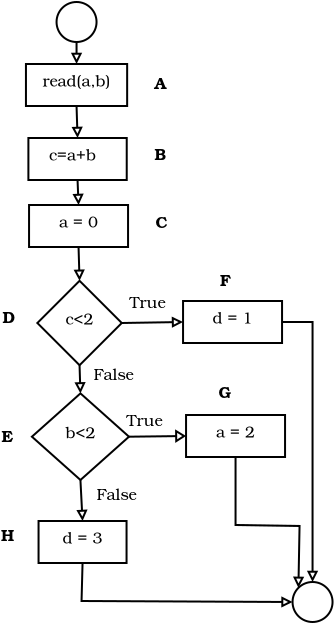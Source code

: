 <?xml version="1.0" encoding="UTF-8"?>
<dia:diagram xmlns:dia="http://www.lysator.liu.se/~alla/dia/"><dia:layer name="Background" visible="true"><dia:object type="Flowchart - Box" version="0" id="O0"><dia:attribute name="obj_pos"><dia:point val="16.52,4.1"/></dia:attribute><dia:attribute name="obj_bb"><dia:rectangle val="16.47,4.05;21.63,6.25"/></dia:attribute><dia:attribute name="elem_corner"><dia:point val="16.52,4.1"/></dia:attribute><dia:attribute name="elem_width"><dia:real val="5.06"/></dia:attribute><dia:attribute name="elem_height"><dia:real val="2.1"/></dia:attribute><dia:attribute name="show_background"><dia:boolean val="true"/></dia:attribute><dia:attribute name="padding"><dia:real val="0.5"/></dia:attribute><dia:attribute name="text"><dia:composite type="text"><dia:attribute name="string"><dia:string>#read(a,b)#</dia:string></dia:attribute><dia:attribute name="font"><dia:font name="Bookman-Light"/></dia:attribute><dia:attribute name="height"><dia:real val="1"/></dia:attribute><dia:attribute name="pos"><dia:point val="19.05,5.45"/></dia:attribute><dia:attribute name="color"><dia:color val="#000000"/></dia:attribute><dia:attribute name="alignment"><dia:enum val="1"/></dia:attribute></dia:composite></dia:attribute></dia:object><dia:object type="Flowchart - Box" version="0" id="O1"><dia:attribute name="obj_pos"><dia:point val="16.642,7.8"/></dia:attribute><dia:attribute name="obj_bb"><dia:rectangle val="16.591,7.75;21.608,9.95"/></dia:attribute><dia:attribute name="elem_corner"><dia:point val="16.642,7.8"/></dia:attribute><dia:attribute name="elem_width"><dia:real val="4.917"/></dia:attribute><dia:attribute name="elem_height"><dia:real val="2.1"/></dia:attribute><dia:attribute name="show_background"><dia:boolean val="true"/></dia:attribute><dia:attribute name="padding"><dia:real val="0.5"/></dia:attribute><dia:attribute name="text"><dia:composite type="text"><dia:attribute name="string"><dia:string># c=a+b   #</dia:string></dia:attribute><dia:attribute name="font"><dia:font name="Bookman-Light"/></dia:attribute><dia:attribute name="height"><dia:real val="1"/></dia:attribute><dia:attribute name="pos"><dia:point val="19.1,9.15"/></dia:attribute><dia:attribute name="color"><dia:color val="#000000"/></dia:attribute><dia:attribute name="alignment"><dia:enum val="1"/></dia:attribute></dia:composite></dia:attribute></dia:object><dia:object type="Flowchart - Box" version="0" id="O2"><dia:attribute name="obj_pos"><dia:point val="16.675,11.15"/></dia:attribute><dia:attribute name="obj_bb"><dia:rectangle val="16.625,11.1;21.675,13.3"/></dia:attribute><dia:attribute name="elem_corner"><dia:point val="16.675,11.15"/></dia:attribute><dia:attribute name="elem_width"><dia:real val="4.95"/></dia:attribute><dia:attribute name="elem_height"><dia:real val="2.1"/></dia:attribute><dia:attribute name="show_background"><dia:boolean val="true"/></dia:attribute><dia:attribute name="padding"><dia:real val="0.5"/></dia:attribute><dia:attribute name="text"><dia:composite type="text"><dia:attribute name="string"><dia:string>#   a = 0   #</dia:string></dia:attribute><dia:attribute name="font"><dia:font name="Bookman-Light"/></dia:attribute><dia:attribute name="height"><dia:real val="1"/></dia:attribute><dia:attribute name="pos"><dia:point val="19.15,12.5"/></dia:attribute><dia:attribute name="color"><dia:color val="#000000"/></dia:attribute><dia:attribute name="alignment"><dia:enum val="1"/></dia:attribute></dia:composite></dia:attribute></dia:object><dia:object type="Flowchart - Diamond" version="0" id="O3"><dia:attribute name="obj_pos"><dia:point val="17.09,14.94"/></dia:attribute><dia:attribute name="obj_bb"><dia:rectangle val="17.04,14.89;21.36,19.21"/></dia:attribute><dia:attribute name="elem_corner"><dia:point val="17.09,14.94"/></dia:attribute><dia:attribute name="elem_width"><dia:real val="4.22"/></dia:attribute><dia:attribute name="elem_height"><dia:real val="4.22"/></dia:attribute><dia:attribute name="show_background"><dia:boolean val="true"/></dia:attribute><dia:attribute name="padding"><dia:real val="0.354"/></dia:attribute><dia:attribute name="text"><dia:composite type="text"><dia:attribute name="string"><dia:string>#c&lt;2#</dia:string></dia:attribute><dia:attribute name="font"><dia:font name="Bookman-Light"/></dia:attribute><dia:attribute name="height"><dia:real val="1"/></dia:attribute><dia:attribute name="pos"><dia:point val="19.2,17.35"/></dia:attribute><dia:attribute name="color"><dia:color val="#000000"/></dia:attribute><dia:attribute name="alignment"><dia:enum val="1"/></dia:attribute></dia:composite></dia:attribute></dia:object><dia:object type="Flowchart - Box" version="0" id="O4"><dia:attribute name="obj_pos"><dia:point val="24.375,15.95"/></dia:attribute><dia:attribute name="obj_bb"><dia:rectangle val="24.325,15.9;29.375,18.1"/></dia:attribute><dia:attribute name="elem_corner"><dia:point val="24.375,15.95"/></dia:attribute><dia:attribute name="elem_width"><dia:real val="4.95"/></dia:attribute><dia:attribute name="elem_height"><dia:real val="2.1"/></dia:attribute><dia:attribute name="show_background"><dia:boolean val="true"/></dia:attribute><dia:attribute name="padding"><dia:real val="0.5"/></dia:attribute><dia:attribute name="text"><dia:composite type="text"><dia:attribute name="string"><dia:string>#   d = 1   #</dia:string></dia:attribute><dia:attribute name="font"><dia:font name="Bookman-Light"/></dia:attribute><dia:attribute name="height"><dia:real val="1"/></dia:attribute><dia:attribute name="pos"><dia:point val="26.85,17.3"/></dia:attribute><dia:attribute name="color"><dia:color val="#000000"/></dia:attribute><dia:attribute name="alignment"><dia:enum val="1"/></dia:attribute></dia:composite></dia:attribute></dia:object><dia:object type="Flowchart - Diamond" version="0" id="O5"><dia:attribute name="obj_pos"><dia:point val="16.818,20.57"/></dia:attribute><dia:attribute name="obj_bb"><dia:rectangle val="16.768,20.52;21.721,24.95"/></dia:attribute><dia:attribute name="elem_corner"><dia:point val="16.818,20.57"/></dia:attribute><dia:attribute name="elem_width"><dia:real val="4.853"/></dia:attribute><dia:attribute name="elem_height"><dia:real val="4.329"/></dia:attribute><dia:attribute name="show_background"><dia:boolean val="true"/></dia:attribute><dia:attribute name="padding"><dia:real val="0.354"/></dia:attribute><dia:attribute name="text"><dia:composite type="text"><dia:attribute name="string"><dia:string>#b&lt;2#</dia:string></dia:attribute><dia:attribute name="font"><dia:font name="Bookman-Light"/></dia:attribute><dia:attribute name="height"><dia:real val="1"/></dia:attribute><dia:attribute name="pos"><dia:point val="19.244,23.035"/></dia:attribute><dia:attribute name="color"><dia:color val="#000000"/></dia:attribute><dia:attribute name="alignment"><dia:enum val="1"/></dia:attribute></dia:composite></dia:attribute></dia:object><dia:object type="Flowchart - Box" version="0" id="O6"><dia:attribute name="obj_pos"><dia:point val="24.525,21.65"/></dia:attribute><dia:attribute name="obj_bb"><dia:rectangle val="24.475,21.6;29.525,23.8"/></dia:attribute><dia:attribute name="elem_corner"><dia:point val="24.525,21.65"/></dia:attribute><dia:attribute name="elem_width"><dia:real val="4.95"/></dia:attribute><dia:attribute name="elem_height"><dia:real val="2.1"/></dia:attribute><dia:attribute name="show_background"><dia:boolean val="true"/></dia:attribute><dia:attribute name="padding"><dia:real val="0.5"/></dia:attribute><dia:attribute name="text"><dia:composite type="text"><dia:attribute name="string"><dia:string>#   a = 2   #</dia:string></dia:attribute><dia:attribute name="font"><dia:font name="Bookman-Light"/></dia:attribute><dia:attribute name="height"><dia:real val="1"/></dia:attribute><dia:attribute name="pos"><dia:point val="27,23"/></dia:attribute><dia:attribute name="color"><dia:color val="#000000"/></dia:attribute><dia:attribute name="alignment"><dia:enum val="1"/></dia:attribute></dia:composite></dia:attribute></dia:object><dia:object type="Flowchart - Box" version="0" id="O7"><dia:attribute name="obj_pos"><dia:point val="17.15,26.95"/></dia:attribute><dia:attribute name="obj_bb"><dia:rectangle val="17.1,26.9;21.6,29.1"/></dia:attribute><dia:attribute name="elem_corner"><dia:point val="17.15,26.95"/></dia:attribute><dia:attribute name="elem_width"><dia:real val="4.4"/></dia:attribute><dia:attribute name="elem_height"><dia:real val="2.1"/></dia:attribute><dia:attribute name="show_background"><dia:boolean val="true"/></dia:attribute><dia:attribute name="padding"><dia:real val="0.5"/></dia:attribute><dia:attribute name="text"><dia:composite type="text"><dia:attribute name="string"><dia:string>#  d = 3  #</dia:string></dia:attribute><dia:attribute name="font"><dia:font name="Bookman-Light"/></dia:attribute><dia:attribute name="height"><dia:real val="1"/></dia:attribute><dia:attribute name="pos"><dia:point val="19.35,28.3"/></dia:attribute><dia:attribute name="color"><dia:color val="#000000"/></dia:attribute><dia:attribute name="alignment"><dia:enum val="1"/></dia:attribute></dia:composite></dia:attribute></dia:object><dia:object type="Flowchart - Ellipse" version="0" id="O8"><dia:attribute name="obj_pos"><dia:point val="18.05,1"/></dia:attribute><dia:attribute name="obj_bb"><dia:rectangle val="18,0.95;20.1,3.05"/></dia:attribute><dia:attribute name="elem_corner"><dia:point val="18.05,1"/></dia:attribute><dia:attribute name="elem_width"><dia:real val="2"/></dia:attribute><dia:attribute name="elem_height"><dia:real val="2"/></dia:attribute><dia:attribute name="show_background"><dia:boolean val="true"/></dia:attribute><dia:attribute name="padding"><dia:real val="0.354"/></dia:attribute><dia:attribute name="text"><dia:composite type="text"><dia:attribute name="string"><dia:string>##</dia:string></dia:attribute><dia:attribute name="font"><dia:font name="Bookman-Light"/></dia:attribute><dia:attribute name="height"><dia:real val="1"/></dia:attribute><dia:attribute name="pos"><dia:point val="19.05,2.3"/></dia:attribute><dia:attribute name="color"><dia:color val="#000000"/></dia:attribute><dia:attribute name="alignment"><dia:enum val="1"/></dia:attribute></dia:composite></dia:attribute></dia:object><dia:object type="Flowchart - Ellipse" version="0" id="O9"><dia:attribute name="obj_pos"><dia:point val="29.85,30"/></dia:attribute><dia:attribute name="obj_bb"><dia:rectangle val="29.8,29.95;31.9,32.05"/></dia:attribute><dia:attribute name="elem_corner"><dia:point val="29.85,30"/></dia:attribute><dia:attribute name="elem_width"><dia:real val="2"/></dia:attribute><dia:attribute name="elem_height"><dia:real val="2"/></dia:attribute><dia:attribute name="show_background"><dia:boolean val="true"/></dia:attribute><dia:attribute name="padding"><dia:real val="0.354"/></dia:attribute><dia:attribute name="text"><dia:composite type="text"><dia:attribute name="string"><dia:string>##</dia:string></dia:attribute><dia:attribute name="font"><dia:font name="Bookman-Light"/></dia:attribute><dia:attribute name="height"><dia:real val="1"/></dia:attribute><dia:attribute name="pos"><dia:point val="30.85,31.3"/></dia:attribute><dia:attribute name="color"><dia:color val="#000000"/></dia:attribute><dia:attribute name="alignment"><dia:enum val="1"/></dia:attribute></dia:composite></dia:attribute></dia:object><dia:object type="Standard - Line" version="0" id="O10"><dia:attribute name="obj_pos"><dia:point val="19.05,3"/></dia:attribute><dia:attribute name="obj_bb"><dia:rectangle val="18.65,2.95;19.45,4.15"/></dia:attribute><dia:attribute name="conn_endpoints"><dia:point val="19.05,3"/><dia:point val="19.05,4.1"/></dia:attribute><dia:attribute name="numcp"><dia:int val="1"/></dia:attribute><dia:attribute name="line_width"><dia:real val="0.1"/></dia:attribute><dia:attribute name="end_arrow"><dia:enum val="2"/></dia:attribute><dia:attribute name="end_arrow_length"><dia:real val="0.4"/></dia:attribute><dia:attribute name="end_arrow_width"><dia:real val="0.4"/></dia:attribute><dia:connections><dia:connection handle="0" to="O8" connection="12"/><dia:connection handle="1" to="O0" connection="2"/></dia:connections></dia:object><dia:object type="Standard - Line" version="0" id="O11"><dia:attribute name="obj_pos"><dia:point val="19.05,6.2"/></dia:attribute><dia:attribute name="obj_bb"><dia:rectangle val="18.699,6.148;19.501,7.862"/></dia:attribute><dia:attribute name="conn_endpoints"><dia:point val="19.05,6.2"/><dia:point val="19.1,7.8"/></dia:attribute><dia:attribute name="numcp"><dia:int val="1"/></dia:attribute><dia:attribute name="line_width"><dia:real val="0.1"/></dia:attribute><dia:attribute name="end_arrow"><dia:enum val="2"/></dia:attribute><dia:attribute name="end_arrow_length"><dia:real val="0.4"/></dia:attribute><dia:attribute name="end_arrow_width"><dia:real val="0.4"/></dia:attribute><dia:connections><dia:connection handle="0" to="O0" connection="13"/><dia:connection handle="1" to="O1" connection="2"/></dia:connections></dia:object><dia:object type="Standard - Line" version="0" id="O12"><dia:attribute name="obj_pos"><dia:point val="19.1,9.9"/></dia:attribute><dia:attribute name="obj_bb"><dia:rectangle val="18.748,9.848;19.552,11.216"/></dia:attribute><dia:attribute name="conn_endpoints"><dia:point val="19.1,9.9"/><dia:point val="19.15,11.15"/></dia:attribute><dia:attribute name="numcp"><dia:int val="1"/></dia:attribute><dia:attribute name="line_width"><dia:real val="0.1"/></dia:attribute><dia:attribute name="end_arrow"><dia:enum val="2"/></dia:attribute><dia:attribute name="end_arrow_length"><dia:real val="0.4"/></dia:attribute><dia:attribute name="end_arrow_width"><dia:real val="0.4"/></dia:attribute><dia:connections><dia:connection handle="0" to="O1" connection="13"/><dia:connection handle="1" to="O2" connection="2"/></dia:connections></dia:object><dia:object type="Standard - Line" version="0" id="O13"><dia:attribute name="obj_pos"><dia:point val="19.15,13.25"/></dia:attribute><dia:attribute name="obj_bb"><dia:rectangle val="18.799,13.198;19.601,15.002"/></dia:attribute><dia:attribute name="conn_endpoints"><dia:point val="19.15,13.25"/><dia:point val="19.2,14.94"/></dia:attribute><dia:attribute name="numcp"><dia:int val="1"/></dia:attribute><dia:attribute name="line_width"><dia:real val="0.1"/></dia:attribute><dia:attribute name="end_arrow"><dia:enum val="2"/></dia:attribute><dia:attribute name="end_arrow_length"><dia:real val="0.4"/></dia:attribute><dia:attribute name="end_arrow_width"><dia:real val="0.4"/></dia:attribute><dia:connections><dia:connection handle="0" to="O2" connection="13"/><dia:connection handle="1" to="O3" connection="0"/></dia:connections></dia:object><dia:object type="Standard - Line" version="0" id="O14"><dia:attribute name="obj_pos"><dia:point val="21.31,17.05"/></dia:attribute><dia:attribute name="obj_bb"><dia:rectangle val="21.259,16.599;24.431,17.401"/></dia:attribute><dia:attribute name="conn_endpoints"><dia:point val="21.31,17.05"/><dia:point val="24.375,17"/></dia:attribute><dia:attribute name="numcp"><dia:int val="1"/></dia:attribute><dia:attribute name="line_width"><dia:real val="0.1"/></dia:attribute><dia:attribute name="end_arrow"><dia:enum val="2"/></dia:attribute><dia:attribute name="end_arrow_length"><dia:real val="0.4"/></dia:attribute><dia:attribute name="end_arrow_width"><dia:real val="0.4"/></dia:attribute><dia:connections><dia:connection handle="0" to="O3" connection="4"/><dia:connection handle="1" to="O4" connection="7"/></dia:connections></dia:object><dia:object type="Standard - Line" version="0" id="O15"><dia:attribute name="obj_pos"><dia:point val="19.2,19.16"/></dia:attribute><dia:attribute name="obj_bb"><dia:rectangle val="18.843,19.109;19.646,20.633"/></dia:attribute><dia:attribute name="conn_endpoints"><dia:point val="19.2,19.16"/><dia:point val="19.244,20.57"/></dia:attribute><dia:attribute name="numcp"><dia:int val="1"/></dia:attribute><dia:attribute name="line_width"><dia:real val="0.1"/></dia:attribute><dia:attribute name="end_arrow"><dia:enum val="2"/></dia:attribute><dia:attribute name="end_arrow_length"><dia:real val="0.4"/></dia:attribute><dia:attribute name="end_arrow_width"><dia:real val="0.4"/></dia:attribute><dia:connections><dia:connection handle="0" to="O3" connection="8"/><dia:connection handle="1" to="O5" connection="0"/></dia:connections></dia:object><dia:object type="Standard - Line" version="0" id="O16"><dia:attribute name="obj_pos"><dia:point val="21.671,22.735"/></dia:attribute><dia:attribute name="obj_bb"><dia:rectangle val="21.62,22.199;24.581,23.201"/></dia:attribute><dia:attribute name="conn_endpoints"><dia:point val="21.671,22.735"/><dia:point val="24.525,22.7"/></dia:attribute><dia:attribute name="numcp"><dia:int val="1"/></dia:attribute><dia:attribute name="line_width"><dia:real val="0.1"/></dia:attribute><dia:attribute name="end_arrow"><dia:enum val="2"/></dia:attribute><dia:attribute name="end_arrow_length"><dia:real val="0.4"/></dia:attribute><dia:attribute name="end_arrow_width"><dia:real val="0.5"/></dia:attribute><dia:connections><dia:connection handle="0" to="O5" connection="4"/><dia:connection handle="1" to="O6" connection="7"/></dia:connections></dia:object><dia:object type="Standard - Line" version="0" id="O17"><dia:attribute name="obj_pos"><dia:point val="19.244,24.9"/></dia:attribute><dia:attribute name="obj_bb"><dia:rectangle val="18.948,24.848;19.752,27.02"/></dia:attribute><dia:attribute name="conn_endpoints"><dia:point val="19.244,24.9"/><dia:point val="19.35,26.95"/></dia:attribute><dia:attribute name="numcp"><dia:int val="1"/></dia:attribute><dia:attribute name="line_width"><dia:real val="0.1"/></dia:attribute><dia:attribute name="end_arrow"><dia:enum val="2"/></dia:attribute><dia:attribute name="end_arrow_length"><dia:real val="0.4"/></dia:attribute><dia:attribute name="end_arrow_width"><dia:real val="0.4"/></dia:attribute><dia:connections><dia:connection handle="0" to="O5" connection="8"/><dia:connection handle="1" to="O7" connection="2"/></dia:connections></dia:object><dia:object type="Standard - PolyLine" version="0" id="O18"><dia:attribute name="obj_pos"><dia:point val="19.35,29.05"/></dia:attribute><dia:attribute name="obj_bb"><dia:rectangle val="19.25,28.999;29.902,31.4"/></dia:attribute><dia:attribute name="poly_points"><dia:point val="19.35,29.05"/><dia:point val="19.3,30.95"/><dia:point val="29.85,31"/></dia:attribute><dia:attribute name="line_width"><dia:real val="0.1"/></dia:attribute><dia:attribute name="end_arrow"><dia:enum val="2"/></dia:attribute><dia:attribute name="end_arrow_length"><dia:real val="0.4"/></dia:attribute><dia:attribute name="end_arrow_width"><dia:real val="0.4"/></dia:attribute><dia:connections><dia:connection handle="0" to="O7" connection="13"/><dia:connection handle="2" to="O9" connection="8"/></dia:connections></dia:object><dia:object type="Standard - PolyLine" version="0" id="O19"><dia:attribute name="obj_pos"><dia:point val="27,23.75"/></dia:attribute><dia:attribute name="obj_bb"><dia:rectangle val="26.95,23.7;30.544,30.35"/></dia:attribute><dia:attribute name="poly_points"><dia:point val="27,23.75"/><dia:point val="27,27.15"/><dia:point val="30.2,27.2"/><dia:point val="30.143,30.293"/></dia:attribute><dia:attribute name="line_width"><dia:real val="0.1"/></dia:attribute><dia:attribute name="end_arrow"><dia:enum val="2"/></dia:attribute><dia:attribute name="end_arrow_length"><dia:real val="0.4"/></dia:attribute><dia:attribute name="end_arrow_width"><dia:real val="0.4"/></dia:attribute><dia:connections><dia:connection handle="0" to="O6" connection="13"/><dia:connection handle="3" to="O9" connection="6"/></dia:connections></dia:object><dia:object type="Standard - PolyLine" version="0" id="O20"><dia:attribute name="obj_pos"><dia:point val="29.325,17"/></dia:attribute><dia:attribute name="obj_bb"><dia:rectangle val="29.275,16.95;31.25,30.05"/></dia:attribute><dia:attribute name="poly_points"><dia:point val="29.325,17"/><dia:point val="30.85,17"/><dia:point val="30.85,30"/></dia:attribute><dia:attribute name="line_width"><dia:real val="0.1"/></dia:attribute><dia:attribute name="end_arrow"><dia:enum val="2"/></dia:attribute><dia:attribute name="end_arrow_length"><dia:real val="0.4"/></dia:attribute><dia:attribute name="end_arrow_width"><dia:real val="0.4"/></dia:attribute><dia:connections><dia:connection handle="0" to="O4" connection="8"/><dia:connection handle="2" to="O9" connection="4"/></dia:connections></dia:object><dia:object type="Standard - Text" version="0" id="O21"><dia:attribute name="obj_pos"><dia:point val="22.6,16.3"/></dia:attribute><dia:attribute name="obj_bb"><dia:rectangle val="21.599,15.45;23.651,16.6"/></dia:attribute><dia:attribute name="text"><dia:composite type="text"><dia:attribute name="string"><dia:string>#True#</dia:string></dia:attribute><dia:attribute name="font"><dia:font name="Bookman-Light"/></dia:attribute><dia:attribute name="height"><dia:real val="1"/></dia:attribute><dia:attribute name="pos"><dia:point val="22.6,16.3"/></dia:attribute><dia:attribute name="color"><dia:color val="#000000"/></dia:attribute><dia:attribute name="alignment"><dia:enum val="1"/></dia:attribute></dia:composite></dia:attribute></dia:object><dia:object type="Standard - Text" version="0" id="O22"><dia:attribute name="obj_pos"><dia:point val="20.9,19.9"/></dia:attribute><dia:attribute name="obj_bb"><dia:rectangle val="19.706,19.05;22.143,20.2"/></dia:attribute><dia:attribute name="text"><dia:composite type="text"><dia:attribute name="string"><dia:string>#False#</dia:string></dia:attribute><dia:attribute name="font"><dia:font name="Bookman-Light"/></dia:attribute><dia:attribute name="height"><dia:real val="1"/></dia:attribute><dia:attribute name="pos"><dia:point val="20.9,19.9"/></dia:attribute><dia:attribute name="color"><dia:color val="#000000"/></dia:attribute><dia:attribute name="alignment"><dia:enum val="1"/></dia:attribute></dia:composite></dia:attribute></dia:object><dia:object type="Standard - Text" version="0" id="O23"><dia:attribute name="obj_pos"><dia:point val="22.45,22.2"/></dia:attribute><dia:attribute name="obj_bb"><dia:rectangle val="21.449,21.35;23.501,22.5"/></dia:attribute><dia:attribute name="text"><dia:composite type="text"><dia:attribute name="string"><dia:string>#True#</dia:string></dia:attribute><dia:attribute name="font"><dia:font name="Bookman-Light"/></dia:attribute><dia:attribute name="height"><dia:real val="1"/></dia:attribute><dia:attribute name="pos"><dia:point val="22.45,22.2"/></dia:attribute><dia:attribute name="color"><dia:color val="#000000"/></dia:attribute><dia:attribute name="alignment"><dia:enum val="1"/></dia:attribute></dia:composite></dia:attribute></dia:object><dia:object type="Standard - Text" version="0" id="O24"><dia:attribute name="obj_pos"><dia:point val="21.05,25.9"/></dia:attribute><dia:attribute name="obj_bb"><dia:rectangle val="19.857,25.05;22.294,26.2"/></dia:attribute><dia:attribute name="text"><dia:composite type="text"><dia:attribute name="string"><dia:string>#False#</dia:string></dia:attribute><dia:attribute name="font"><dia:font name="Bookman-Light"/></dia:attribute><dia:attribute name="height"><dia:real val="1"/></dia:attribute><dia:attribute name="pos"><dia:point val="21.05,25.9"/></dia:attribute><dia:attribute name="color"><dia:color val="#000000"/></dia:attribute><dia:attribute name="alignment"><dia:enum val="1"/></dia:attribute></dia:composite></dia:attribute></dia:object><dia:object type="Standard - Text" version="0" id="O25"><dia:attribute name="obj_pos"><dia:point val="23.25,5.35"/></dia:attribute><dia:attribute name="obj_bb"><dia:rectangle val="22.87,4.5;23.58,5.65"/></dia:attribute><dia:attribute name="text"><dia:composite type="text"><dia:attribute name="string"><dia:string>#A#</dia:string></dia:attribute><dia:attribute name="font"><dia:font name="Bookman-Demi"/></dia:attribute><dia:attribute name="height"><dia:real val="1"/></dia:attribute><dia:attribute name="pos"><dia:point val="23.25,5.35"/></dia:attribute><dia:attribute name="color"><dia:color val="#000000"/></dia:attribute><dia:attribute name="alignment"><dia:enum val="1"/></dia:attribute></dia:composite></dia:attribute></dia:object><dia:object type="Standard - Text" version="0" id="O26"><dia:attribute name="obj_pos"><dia:point val="23.25,8.9"/></dia:attribute><dia:attribute name="obj_bb"><dia:rectangle val="22.87,8.05;23.58,9.2"/></dia:attribute><dia:attribute name="text"><dia:composite type="text"><dia:attribute name="string"><dia:string>#B#</dia:string></dia:attribute><dia:attribute name="font"><dia:font name="Bookman-Demi"/></dia:attribute><dia:attribute name="height"><dia:real val="1"/></dia:attribute><dia:attribute name="pos"><dia:point val="23.25,8.9"/></dia:attribute><dia:attribute name="color"><dia:color val="#000000"/></dia:attribute><dia:attribute name="alignment"><dia:enum val="1"/></dia:attribute></dia:composite></dia:attribute></dia:object><dia:object type="Standard - Text" version="0" id="O27"><dia:attribute name="obj_pos"><dia:point val="23.3,12.3"/></dia:attribute><dia:attribute name="obj_bb"><dia:rectangle val="22.892,11.45;23.657,12.6"/></dia:attribute><dia:attribute name="text"><dia:composite type="text"><dia:attribute name="string"><dia:string>#C#</dia:string></dia:attribute><dia:attribute name="font"><dia:font name="Bookman-Demi"/></dia:attribute><dia:attribute name="height"><dia:real val="1"/></dia:attribute><dia:attribute name="pos"><dia:point val="23.3,12.3"/></dia:attribute><dia:attribute name="color"><dia:color val="#000000"/></dia:attribute><dia:attribute name="alignment"><dia:enum val="1"/></dia:attribute></dia:composite></dia:attribute></dia:object><dia:object type="Standard - Text" version="0" id="O28"><dia:attribute name="obj_pos"><dia:point val="15.65,17.05"/></dia:attribute><dia:attribute name="obj_bb"><dia:rectangle val="15.242,16.2;16.008,17.35"/></dia:attribute><dia:attribute name="text"><dia:composite type="text"><dia:attribute name="string"><dia:string>#D#</dia:string></dia:attribute><dia:attribute name="font"><dia:font name="Bookman-Demi"/></dia:attribute><dia:attribute name="height"><dia:real val="1"/></dia:attribute><dia:attribute name="pos"><dia:point val="15.65,17.05"/></dia:attribute><dia:attribute name="color"><dia:color val="#000000"/></dia:attribute><dia:attribute name="alignment"><dia:enum val="1"/></dia:attribute></dia:composite></dia:attribute></dia:object><dia:object type="Standard - Text" version="0" id="O29"><dia:attribute name="obj_pos"><dia:point val="15.6,23"/></dia:attribute><dia:attribute name="obj_bb"><dia:rectangle val="15.27,22.15;15.98,23.3"/></dia:attribute><dia:attribute name="text"><dia:composite type="text"><dia:attribute name="string"><dia:string>#E#</dia:string></dia:attribute><dia:attribute name="font"><dia:font name="Bookman-Demi"/></dia:attribute><dia:attribute name="height"><dia:real val="1"/></dia:attribute><dia:attribute name="pos"><dia:point val="15.6,23"/></dia:attribute><dia:attribute name="color"><dia:color val="#000000"/></dia:attribute><dia:attribute name="alignment"><dia:enum val="1"/></dia:attribute></dia:composite></dia:attribute></dia:object><dia:object type="Standard - Text" version="0" id="O30"><dia:attribute name="obj_pos"><dia:point val="26.5,15.2"/></dia:attribute><dia:attribute name="obj_bb"><dia:rectangle val="26.198,14.35;26.852,15.5"/></dia:attribute><dia:attribute name="text"><dia:composite type="text"><dia:attribute name="string"><dia:string>#F#</dia:string></dia:attribute><dia:attribute name="font"><dia:font name="Bookman-Demi"/></dia:attribute><dia:attribute name="height"><dia:real val="1"/></dia:attribute><dia:attribute name="pos"><dia:point val="26.5,15.2"/></dia:attribute><dia:attribute name="color"><dia:color val="#000000"/></dia:attribute><dia:attribute name="alignment"><dia:enum val="1"/></dia:attribute></dia:composite></dia:attribute></dia:object><dia:object type="Standard - Text" version="0" id="O31"><dia:attribute name="obj_pos"><dia:point val="26.45,20.8"/></dia:attribute><dia:attribute name="obj_bb"><dia:rectangle val="26.065,19.95;26.885,21.1"/></dia:attribute><dia:attribute name="text"><dia:composite type="text"><dia:attribute name="string"><dia:string>#G#</dia:string></dia:attribute><dia:attribute name="font"><dia:font name="Bookman-Demi"/></dia:attribute><dia:attribute name="height"><dia:real val="1"/></dia:attribute><dia:attribute name="pos"><dia:point val="26.45,20.8"/></dia:attribute><dia:attribute name="color"><dia:color val="#000000"/></dia:attribute><dia:attribute name="alignment"><dia:enum val="1"/></dia:attribute></dia:composite></dia:attribute></dia:object><dia:object type="Standard - Text" version="0" id="O32"><dia:attribute name="obj_pos"><dia:point val="21.55,28.2"/></dia:attribute><dia:attribute name="obj_bb"><dia:rectangle val="21.5,27.35;21.55,28.5"/></dia:attribute><dia:attribute name="text"><dia:composite type="text"><dia:attribute name="string"><dia:string>##</dia:string></dia:attribute><dia:attribute name="font"><dia:font name="Bookman-Demi"/></dia:attribute><dia:attribute name="height"><dia:real val="1"/></dia:attribute><dia:attribute name="pos"><dia:point val="21.55,28.2"/></dia:attribute><dia:attribute name="color"><dia:color val="#000000"/></dia:attribute><dia:attribute name="alignment"><dia:enum val="1"/></dia:attribute></dia:composite></dia:attribute></dia:object><dia:object type="Standard - Text" version="0" id="O33"><dia:attribute name="obj_pos"><dia:point val="15.6,27.95"/></dia:attribute><dia:attribute name="obj_bb"><dia:rectangle val="15.242,27.1;16.008,28.25"/></dia:attribute><dia:attribute name="text"><dia:composite type="text"><dia:attribute name="string"><dia:string>#H#</dia:string></dia:attribute><dia:attribute name="font"><dia:font name="Bookman-Demi"/></dia:attribute><dia:attribute name="height"><dia:real val="1"/></dia:attribute><dia:attribute name="pos"><dia:point val="15.6,27.95"/></dia:attribute><dia:attribute name="color"><dia:color val="#000000"/></dia:attribute><dia:attribute name="alignment"><dia:enum val="1"/></dia:attribute></dia:composite></dia:attribute></dia:object></dia:layer></dia:diagram>
